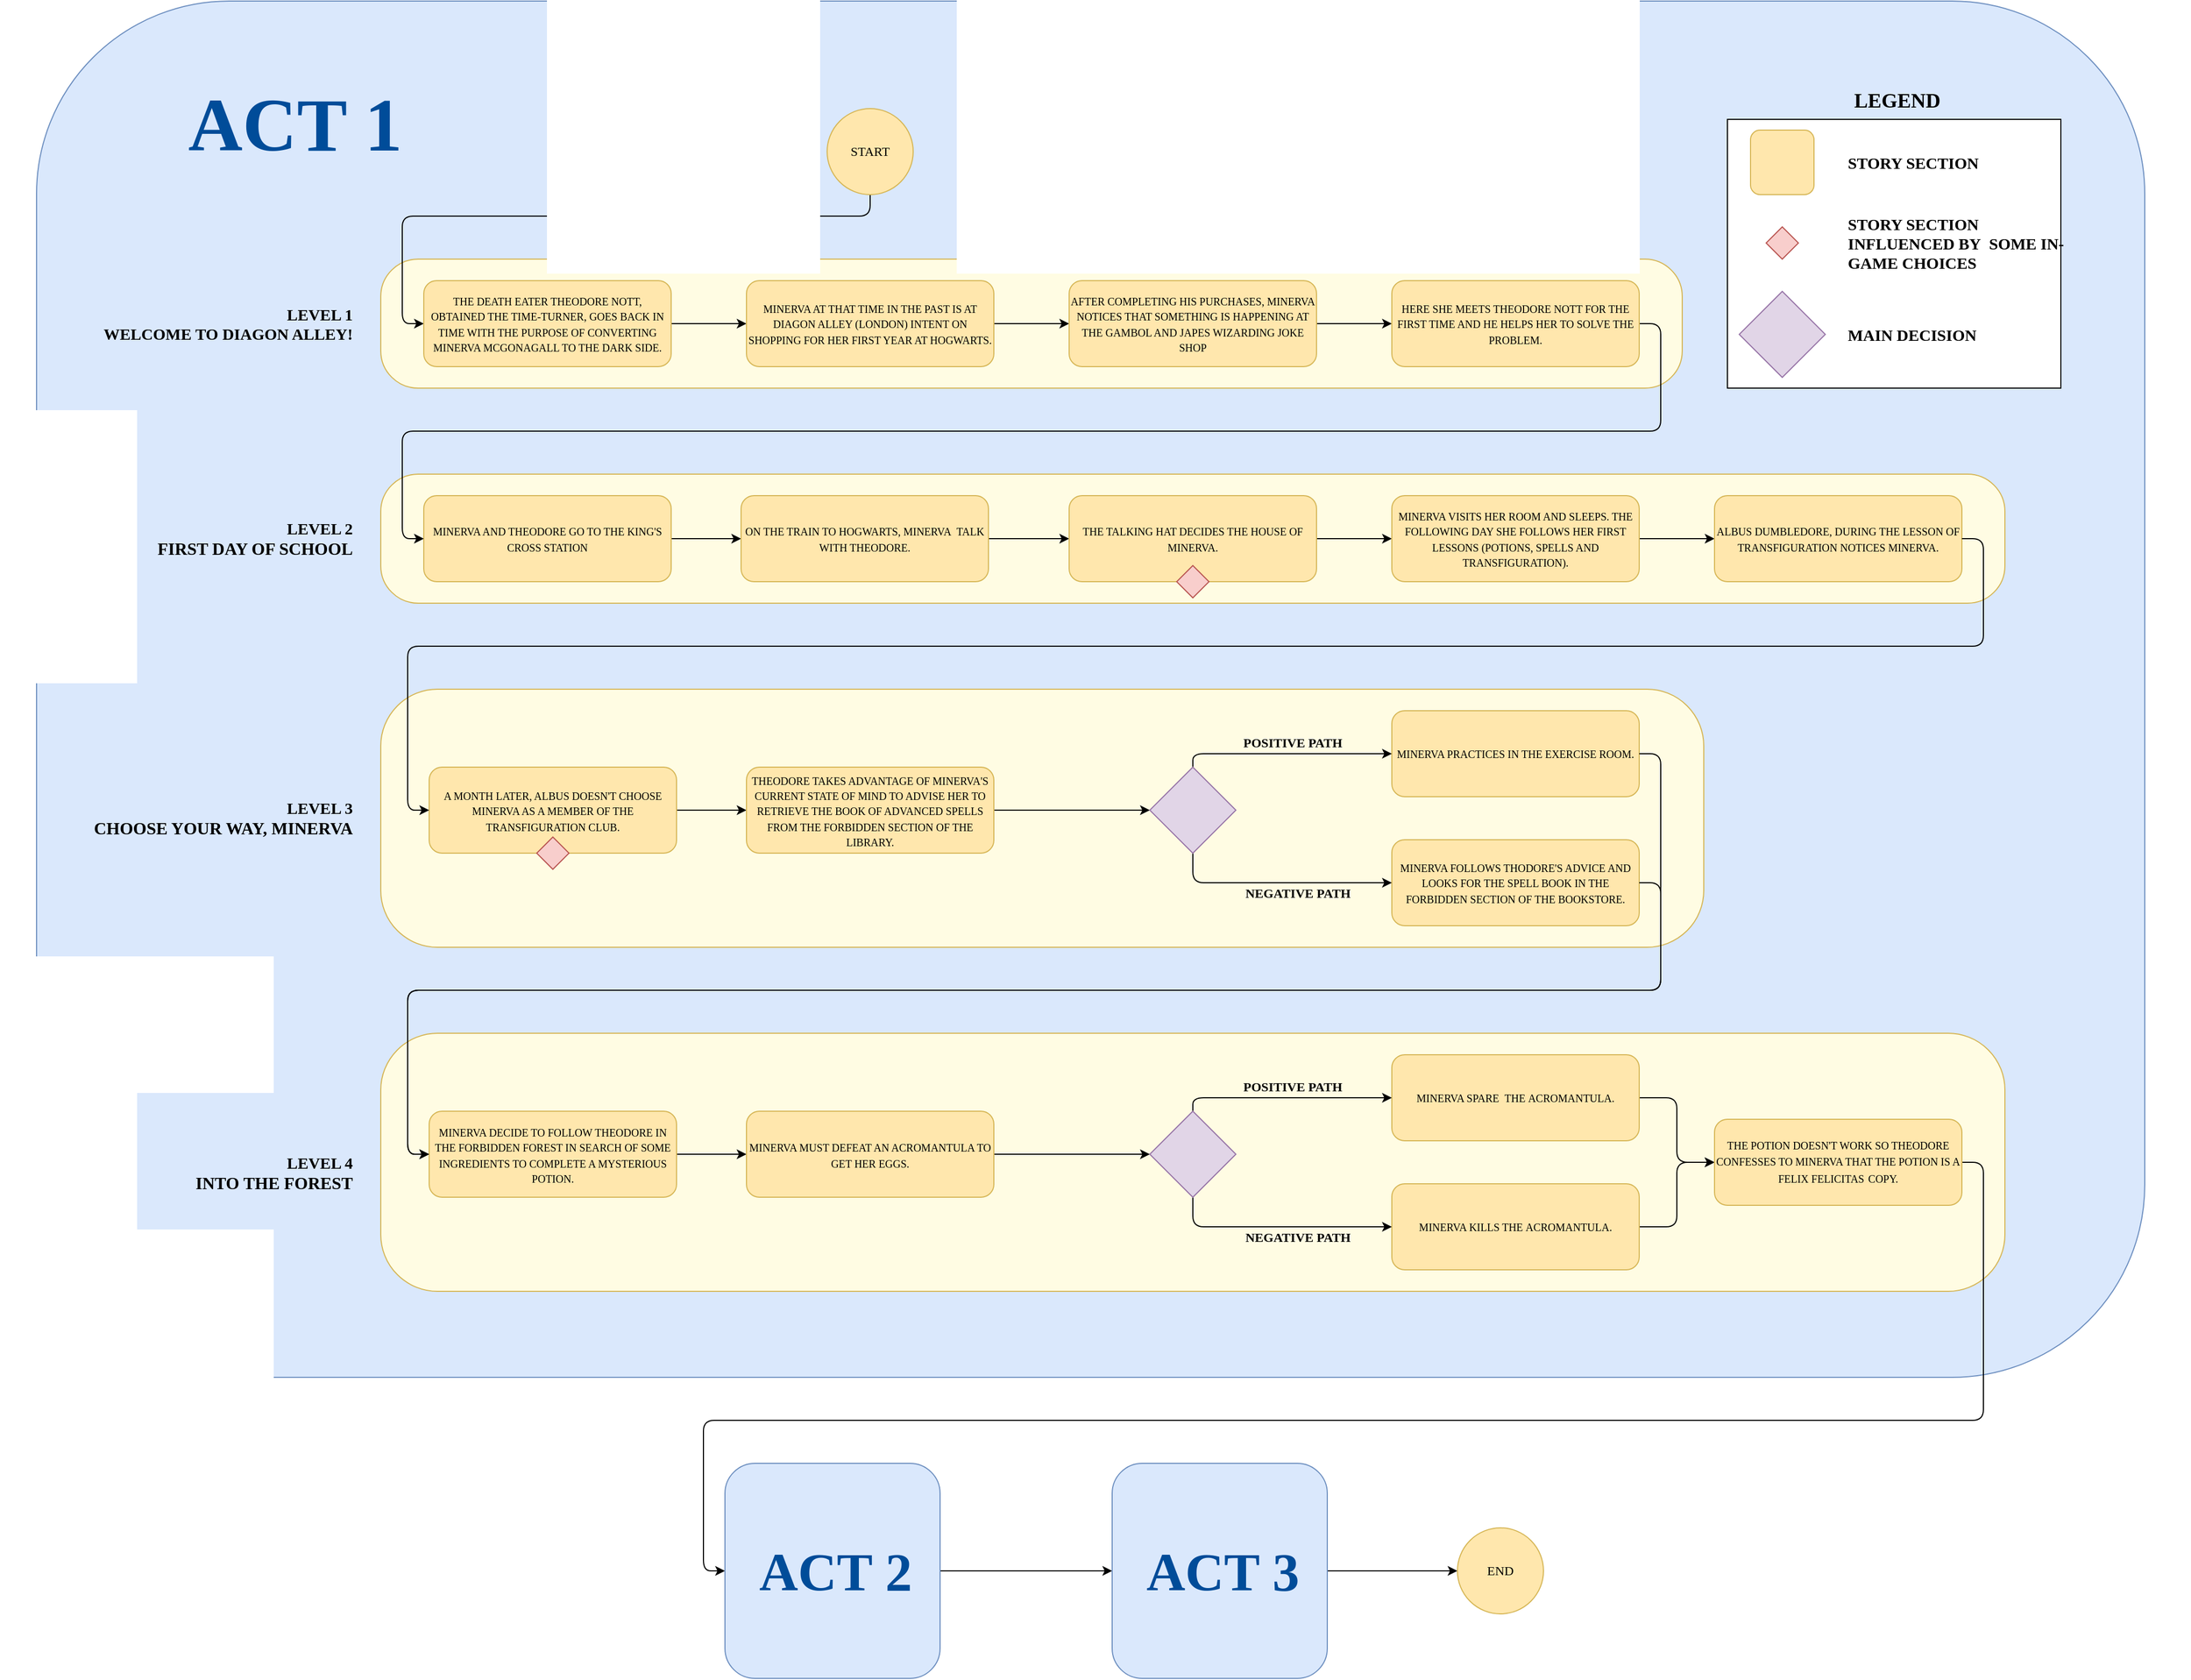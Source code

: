 <mxfile version="13.9.2" type="google"><diagram id="u3o0rZ4mQISxSeBaHD6O" name="Page-1"><mxGraphModel dx="4382" dy="736" grid="1" gridSize="10" guides="1" tooltips="1" connect="1" arrows="1" fold="1" page="1" pageScale="1" pageWidth="827" pageHeight="1169" math="0" shadow="0"><root><mxCell id="0"/><mxCell id="1" parent="0"/><mxCell id="2ZwijrIC14hH2TZOu9XN-82" value="" style="rounded=1;whiteSpace=wrap;html=1;glass=0;sketch=0;shadow=0;arcSize=14;fillColor=#dae8fc;strokeColor=#6c8ebf;" parent="1" vertex="1"><mxGeometry x="-80" y="1320" width="1960" height="1280" as="geometry"/></mxCell><mxCell id="2ZwijrIC14hH2TZOu9XN-8" value="" style="rounded=1;whiteSpace=wrap;html=1;glass=0;sketch=0;shadow=0;arcSize=29;strokeColor=#d6b656;fillColor=#FFFCE3;" parent="1" vertex="1"><mxGeometry x="240" y="1560" width="1210" height="120" as="geometry"/></mxCell><mxCell id="2ZwijrIC14hH2TZOu9XN-45" style="edgeStyle=orthogonalEdgeStyle;rounded=1;orthogonalLoop=1;jettySize=auto;html=1;exitX=0.5;exitY=1;exitDx=0;exitDy=0;entryX=0;entryY=0.5;entryDx=0;entryDy=0;fontFamily=Comfortaa;fontSource=https%3A%2F%2Ffonts.googleapis.com%2Fcss%3Ffamily%3DComfortaa;" parent="1" source="2ZwijrIC14hH2TZOu9XN-1" target="2ZwijrIC14hH2TZOu9XN-2" edge="1"><mxGeometry relative="1" as="geometry"><Array as="points"><mxPoint x="695" y="1520"/><mxPoint x="260" y="1520"/><mxPoint x="260" y="1620"/></Array></mxGeometry></mxCell><mxCell id="2ZwijrIC14hH2TZOu9XN-1" value="&lt;font face=&quot;Comfortaa&quot; data-font-src=&quot;https://fonts.googleapis.com/css?family=Comfortaa&quot;&gt;START&lt;/font&gt;" style="ellipse;whiteSpace=wrap;html=1;aspect=fixed;strokeColor=#d6b656;fillColor=#FFE7AD;" parent="1" vertex="1"><mxGeometry x="655" y="1420" width="80" height="80" as="geometry"/></mxCell><mxCell id="2ZwijrIC14hH2TZOu9XN-5" style="edgeStyle=orthogonalEdgeStyle;rounded=0;orthogonalLoop=1;jettySize=auto;html=1;exitX=1;exitY=0.5;exitDx=0;exitDy=0;entryX=0;entryY=0.5;entryDx=0;entryDy=0;" parent="1" source="2ZwijrIC14hH2TZOu9XN-2" target="2ZwijrIC14hH2TZOu9XN-4" edge="1"><mxGeometry relative="1" as="geometry"/></mxCell><mxCell id="2ZwijrIC14hH2TZOu9XN-2" value="&lt;font face=&quot;comfortaa&quot;&gt;&lt;span style=&quot;font-size: 10px&quot;&gt;THE DEATH EATER THEODORE NOTT, OBTAINED THE TIME-TURNER, GOES BACK IN TIME WITH THE PURPOSE OF CONVERTING MINERVA MCGONAGALL TO THE DARK SIDE.&lt;/span&gt;&lt;/font&gt;" style="rounded=1;whiteSpace=wrap;html=1;strokeColor=#d6b656;fillColor=#FFE7AD;align=center;perimeterSpacing=0;spacingTop=0;shadow=0;" parent="1" vertex="1"><mxGeometry x="280" y="1580" width="230" height="80" as="geometry"/></mxCell><mxCell id="2ZwijrIC14hH2TZOu9XN-7" style="edgeStyle=orthogonalEdgeStyle;rounded=0;orthogonalLoop=1;jettySize=auto;html=1;exitX=1;exitY=0.5;exitDx=0;exitDy=0;entryX=0;entryY=0.5;entryDx=0;entryDy=0;" parent="1" source="2ZwijrIC14hH2TZOu9XN-4" target="2ZwijrIC14hH2TZOu9XN-6" edge="1"><mxGeometry relative="1" as="geometry"/></mxCell><mxCell id="2ZwijrIC14hH2TZOu9XN-4" value="&lt;font face=&quot;comfortaa&quot;&gt;&lt;span style=&quot;font-size: 10px&quot;&gt;MINERVA AT THAT TIME IN THE PAST IS AT DIAGON ALLEY (LONDON) INTENT ON SHOPPING FOR HER FIRST YEAR AT HOGWARTS.&lt;/span&gt;&lt;/font&gt;" style="rounded=1;whiteSpace=wrap;html=1;strokeColor=#d6b656;fillColor=#FFE7AD;align=center;perimeterSpacing=0;spacingTop=0;shadow=0;" parent="1" vertex="1"><mxGeometry x="580" y="1580" width="230" height="80" as="geometry"/></mxCell><mxCell id="ZuLvhXK-8C0EFcFasHHd-3" style="edgeStyle=orthogonalEdgeStyle;rounded=0;orthogonalLoop=1;jettySize=auto;html=1;" edge="1" parent="1" source="2ZwijrIC14hH2TZOu9XN-6" target="c5Unbpj_Ru6QIho0QKJK-1"><mxGeometry relative="1" as="geometry"/></mxCell><mxCell id="2ZwijrIC14hH2TZOu9XN-6" value="&lt;font face=&quot;comfortaa&quot;&gt;&lt;span style=&quot;font-size: 10px&quot;&gt;AFTER COMPLETING HIS PURCHASES, MINERVA NOTICES THAT SOMETHING IS HAPPENING AT THE GAMBOL AND JAPES WIZARDING JOKE SHOP&lt;/span&gt;&lt;/font&gt;" style="rounded=1;whiteSpace=wrap;html=1;strokeColor=#d6b656;fillColor=#FFE7AD;align=center;perimeterSpacing=0;spacingTop=0;shadow=0;" parent="1" vertex="1"><mxGeometry x="880" y="1580" width="230" height="80" as="geometry"/></mxCell><mxCell id="2ZwijrIC14hH2TZOu9XN-9" value="&lt;font style=&quot;font-size: 15px&quot;&gt;&lt;b&gt;LEVEL 1&lt;br&gt;&lt;span id=&quot;docs-internal-guid-918c9e02-7fff-4eb6-113d-95aca2483c88&quot;&gt;&lt;span style=&quot;background-color: transparent ; vertical-align: baseline&quot;&gt;WELCOME TO DIAGON ALLEY!&lt;/span&gt;&lt;/span&gt;&lt;/b&gt;&lt;/font&gt;" style="text;html=1;strokeColor=none;fillColor=none;align=right;verticalAlign=middle;whiteSpace=wrap;rounded=0;shadow=0;fontFamily=Comfortaa;fontSource=https%3A%2F%2Ffonts.googleapis.com%2Fcss%3Ffamily%3DComfortaa;" parent="1" vertex="1"><mxGeometry x="-100" y="1610" width="316" height="20" as="geometry"/></mxCell><mxCell id="2ZwijrIC14hH2TZOu9XN-11" value="" style="rounded=1;whiteSpace=wrap;html=1;glass=0;sketch=0;shadow=0;arcSize=29;strokeColor=#d6b656;fillColor=#FFFCE3;" parent="1" vertex="1"><mxGeometry x="240" y="1760" width="1510" height="120" as="geometry"/></mxCell><mxCell id="2ZwijrIC14hH2TZOu9XN-12" value="&lt;font&gt;&lt;b&gt;&lt;span style=&quot;font-size: 15px&quot;&gt;LEVEL 2&lt;br&gt;&lt;div&gt;&lt;span style=&quot;background-color: transparent ; font-family: &amp;#34;comfortaa&amp;#34; , cursive ; font-size: 12pt&quot;&gt;FIRST DAY OF SCHOOL&lt;/span&gt;&lt;/div&gt;&lt;/span&gt;&lt;/b&gt;&lt;/font&gt;" style="text;html=1;strokeColor=none;fillColor=none;align=right;verticalAlign=middle;whiteSpace=wrap;rounded=0;shadow=0;fontFamily=Comfortaa;fontSource=https%3A%2F%2Ffonts.googleapis.com%2Fcss%3Ffamily%3DComfortaa;" parent="1" vertex="1"><mxGeometry x="-64" y="1810" width="280" height="20" as="geometry"/></mxCell><mxCell id="2ZwijrIC14hH2TZOu9XN-16" style="edgeStyle=orthogonalEdgeStyle;rounded=1;orthogonalLoop=1;jettySize=auto;html=1;exitX=1;exitY=0.5;exitDx=0;exitDy=0;entryX=0;entryY=0.5;entryDx=0;entryDy=0;fontFamily=Comfortaa;fontSource=https%3A%2F%2Ffonts.googleapis.com%2Fcss%3Ffamily%3DComfortaa;" parent="1" source="2ZwijrIC14hH2TZOu9XN-13" target="2ZwijrIC14hH2TZOu9XN-15" edge="1"><mxGeometry relative="1" as="geometry"/></mxCell><mxCell id="2ZwijrIC14hH2TZOu9XN-13" value="&lt;font face=&quot;comfortaa&quot;&gt;&lt;span style=&quot;font-size: 10px&quot;&gt;MINERVA AND THEODORE GO TO THE KING'S CROSS STATION&lt;/span&gt;&lt;/font&gt;" style="rounded=1;whiteSpace=wrap;html=1;strokeColor=#d6b656;fillColor=#FFE7AD;align=center;perimeterSpacing=0;spacingTop=0;shadow=0;" parent="1" vertex="1"><mxGeometry x="280" y="1780" width="230" height="80" as="geometry"/></mxCell><mxCell id="2ZwijrIC14hH2TZOu9XN-14" style="edgeStyle=orthogonalEdgeStyle;rounded=1;orthogonalLoop=1;jettySize=auto;html=1;exitX=1;exitY=0.5;exitDx=0;exitDy=0;entryX=0;entryY=0.5;entryDx=0;entryDy=0;fontFamily=Comfortaa;fontSource=https%3A%2F%2Ffonts.googleapis.com%2Fcss%3Ffamily%3DComfortaa;" parent="1" source="c5Unbpj_Ru6QIho0QKJK-1" target="2ZwijrIC14hH2TZOu9XN-13" edge="1"><mxGeometry relative="1" as="geometry"><Array as="points"><mxPoint x="1430" y="1620"/><mxPoint x="1430" y="1720"/><mxPoint x="260" y="1720"/><mxPoint x="260" y="1820"/></Array></mxGeometry></mxCell><mxCell id="2ZwijrIC14hH2TZOu9XN-18" style="edgeStyle=orthogonalEdgeStyle;rounded=1;orthogonalLoop=1;jettySize=auto;html=1;exitX=1;exitY=0.5;exitDx=0;exitDy=0;entryX=0;entryY=0.5;entryDx=0;entryDy=0;fontFamily=Comfortaa;fontSource=https%3A%2F%2Ffonts.googleapis.com%2Fcss%3Ffamily%3DComfortaa;" parent="1" source="2ZwijrIC14hH2TZOu9XN-15" target="2ZwijrIC14hH2TZOu9XN-17" edge="1"><mxGeometry relative="1" as="geometry"/></mxCell><mxCell id="2ZwijrIC14hH2TZOu9XN-15" value="&lt;font face=&quot;comfortaa&quot;&gt;&lt;span style=&quot;font-size: 10px&quot;&gt;ON THE TRAIN TO HOGWARTS, MINERVA&amp;nbsp; TALK WITH THEODORE.&lt;/span&gt;&lt;/font&gt;" style="rounded=1;whiteSpace=wrap;html=1;strokeColor=#d6b656;align=center;perimeterSpacing=0;spacingTop=0;shadow=0;fillColor=#FFE7AD;" parent="1" vertex="1"><mxGeometry x="575" y="1780" width="230" height="80" as="geometry"/></mxCell><mxCell id="2ZwijrIC14hH2TZOu9XN-23" style="edgeStyle=orthogonalEdgeStyle;rounded=1;orthogonalLoop=1;jettySize=auto;html=1;exitX=1;exitY=0.5;exitDx=0;exitDy=0;entryX=0;entryY=0.5;entryDx=0;entryDy=0;fontFamily=Comfortaa;fontSource=https%3A%2F%2Ffonts.googleapis.com%2Fcss%3Ffamily%3DComfortaa;" parent="1" source="2ZwijrIC14hH2TZOu9XN-17" target="2ZwijrIC14hH2TZOu9XN-22" edge="1"><mxGeometry relative="1" as="geometry"/></mxCell><mxCell id="2ZwijrIC14hH2TZOu9XN-17" value="&lt;font face=&quot;comfortaa&quot;&gt;&lt;span style=&quot;font-size: 10px&quot;&gt;THE TALKING HAT DECIDES THE HOUSE OF MINERVA.&lt;/span&gt;&lt;/font&gt;" style="rounded=1;whiteSpace=wrap;html=1;strokeColor=#d6b656;fillColor=#FFE7AD;align=center;perimeterSpacing=0;spacingTop=0;shadow=0;" parent="1" vertex="1"><mxGeometry x="880" y="1780" width="230" height="80" as="geometry"/></mxCell><mxCell id="2ZwijrIC14hH2TZOu9XN-19" value="" style="rhombus;whiteSpace=wrap;html=1;shadow=0;fontFamily=Comfortaa;fontSource=https%3A%2F%2Ffonts.googleapis.com%2Fcss%3Ffamily%3DComfortaa;fillColor=#f8cecc;strokeColor=#b85450;" parent="1" vertex="1"><mxGeometry x="980" y="1845" width="30" height="30" as="geometry"/></mxCell><mxCell id="2ZwijrIC14hH2TZOu9XN-27" style="edgeStyle=orthogonalEdgeStyle;rounded=1;orthogonalLoop=1;jettySize=auto;html=1;exitX=1;exitY=0.5;exitDx=0;exitDy=0;entryX=0;entryY=0.5;entryDx=0;entryDy=0;fontFamily=Comfortaa;fontSource=https%3A%2F%2Ffonts.googleapis.com%2Fcss%3Ffamily%3DComfortaa;" parent="1" source="2ZwijrIC14hH2TZOu9XN-22" target="2ZwijrIC14hH2TZOu9XN-25" edge="1"><mxGeometry relative="1" as="geometry"/></mxCell><mxCell id="2ZwijrIC14hH2TZOu9XN-22" value="&lt;font face=&quot;comfortaa&quot;&gt;&lt;span style=&quot;font-size: 10px&quot;&gt;MINERVA VISITS HER ROOM AND SLEEPS. THE FOLLOWING DAY SHE FOLLOWS HER FIRST LESSONS (POTIONS, SPELLS AND TRANSFIGURATION).&lt;/span&gt;&lt;/font&gt;" style="rounded=1;whiteSpace=wrap;html=1;strokeColor=#d6b656;fillColor=#FFE7AD;align=center;perimeterSpacing=0;spacingTop=0;shadow=0;" parent="1" vertex="1"><mxGeometry x="1180" y="1780" width="230" height="80" as="geometry"/></mxCell><mxCell id="2ZwijrIC14hH2TZOu9XN-25" value="&lt;font face=&quot;comfortaa&quot;&gt;&lt;span style=&quot;font-size: 10px&quot;&gt;ALBUS DUMBLEDORE, DURING THE LESSON OF TRANSFIGURATION NOTICES MINERVA.&lt;/span&gt;&lt;/font&gt;" style="rounded=1;whiteSpace=wrap;html=1;strokeColor=#d6b656;fillColor=#FFE7AD;align=center;perimeterSpacing=0;spacingTop=0;shadow=0;" parent="1" vertex="1"><mxGeometry x="1480" y="1780" width="230" height="80" as="geometry"/></mxCell><mxCell id="2ZwijrIC14hH2TZOu9XN-31" value="" style="rounded=1;whiteSpace=wrap;html=1;glass=0;sketch=0;shadow=0;arcSize=22;strokeColor=#d6b656;fillColor=#FFFCE3;" parent="1" vertex="1"><mxGeometry x="240" y="1960" width="1230" height="240" as="geometry"/></mxCell><mxCell id="2ZwijrIC14hH2TZOu9XN-32" value="&lt;font&gt;&lt;b&gt;&lt;span style=&quot;font-size: 15px&quot;&gt;LEVEL 3&lt;br&gt;&lt;/span&gt;&lt;/b&gt;&lt;/font&gt;&lt;span id=&quot;docs-internal-guid-30da0924-7fff-7600-8625-f2de93955498&quot;&gt;&lt;span style=&quot;font-size: 12pt ; font-family: &amp;#34;comfortaa&amp;#34; , cursive ; background-color: transparent ; font-weight: 700 ; vertical-align: baseline&quot;&gt;CHOOSE YOUR WAY, MINERVA&lt;/span&gt;&lt;/span&gt;" style="text;html=1;strokeColor=none;fillColor=none;align=right;verticalAlign=middle;whiteSpace=wrap;rounded=0;shadow=0;fontFamily=Comfortaa;fontSource=https%3A%2F%2Ffonts.googleapis.com%2Fcss%3Ffamily%3DComfortaa;" parent="1" vertex="1"><mxGeometry x="-114" y="2070" width="330" height="20" as="geometry"/></mxCell><mxCell id="2ZwijrIC14hH2TZOu9XN-33" style="edgeStyle=orthogonalEdgeStyle;rounded=1;orthogonalLoop=1;jettySize=auto;html=1;exitX=1;exitY=0.5;exitDx=0;exitDy=0;entryX=0;entryY=0.5;entryDx=0;entryDy=0;fontFamily=Comfortaa;fontSource=https%3A%2F%2Ffonts.googleapis.com%2Fcss%3Ffamily%3DComfortaa;" parent="1" source="2ZwijrIC14hH2TZOu9XN-34" target="2ZwijrIC14hH2TZOu9XN-36" edge="1"><mxGeometry relative="1" as="geometry"/></mxCell><mxCell id="2ZwijrIC14hH2TZOu9XN-34" value="&lt;font face=&quot;comfortaa&quot;&gt;&lt;span style=&quot;font-size: 10px&quot;&gt;A MONTH LATER, ALBUS DOESN'T CHOOSE MINERVA AS A MEMBER OF THE TRANSFIGURATION CLUB.&lt;/span&gt;&lt;/font&gt;" style="rounded=1;whiteSpace=wrap;html=1;strokeColor=#d6b656;fillColor=#FFE7AD;align=center;perimeterSpacing=0;spacingTop=0;shadow=0;" parent="1" vertex="1"><mxGeometry x="285" y="2032.5" width="230" height="80" as="geometry"/></mxCell><mxCell id="2ZwijrIC14hH2TZOu9XN-51" style="edgeStyle=orthogonalEdgeStyle;rounded=1;orthogonalLoop=1;jettySize=auto;html=1;exitX=1;exitY=0.5;exitDx=0;exitDy=0;entryX=0;entryY=0.5;entryDx=0;entryDy=0;fontFamily=Comfortaa;fontSource=https%3A%2F%2Ffonts.googleapis.com%2Fcss%3Ffamily%3DComfortaa;" parent="1" source="2ZwijrIC14hH2TZOu9XN-36" target="2ZwijrIC14hH2TZOu9XN-50" edge="1"><mxGeometry relative="1" as="geometry"/></mxCell><mxCell id="2ZwijrIC14hH2TZOu9XN-36" value="&lt;font face=&quot;comfortaa&quot;&gt;&lt;span style=&quot;font-size: 10px&quot;&gt;THEODORE TAKES ADVANTAGE OF MINERVA'S CURRENT STATE OF MIND TO ADVISE HER TO RETRIEVE THE BOOK OF ADVANCED SPELLS FROM THE FORBIDDEN SECTION OF THE LIBRARY.&lt;/span&gt;&lt;/font&gt;" style="rounded=1;whiteSpace=wrap;html=1;strokeColor=#d6b656;fillColor=#FFE7AD;align=center;perimeterSpacing=0;spacingTop=0;shadow=0;" parent="1" vertex="1"><mxGeometry x="580" y="2032.5" width="230" height="80" as="geometry"/></mxCell><mxCell id="2ZwijrIC14hH2TZOu9XN-38" value="&lt;font face=&quot;comfortaa&quot;&gt;&lt;span style=&quot;font-size: 10px&quot;&gt;MINERVA PRACTICES IN THE EXERCISE ROOM.&lt;/span&gt;&lt;/font&gt;" style="rounded=1;whiteSpace=wrap;html=1;strokeColor=#d6b656;fillColor=#FFE7AD;align=center;perimeterSpacing=0;spacingTop=0;shadow=0;" parent="1" vertex="1"><mxGeometry x="1180" y="1980" width="230" height="80" as="geometry"/></mxCell><mxCell id="2ZwijrIC14hH2TZOu9XN-39" value="" style="rhombus;whiteSpace=wrap;html=1;shadow=0;fontFamily=Comfortaa;fontSource=https%3A%2F%2Ffonts.googleapis.com%2Fcss%3Ffamily%3DComfortaa;fillColor=#f8cecc;strokeColor=#b85450;" parent="1" vertex="1"><mxGeometry x="385" y="2097.5" width="30" height="30" as="geometry"/></mxCell><mxCell id="2ZwijrIC14hH2TZOu9XN-43" style="edgeStyle=orthogonalEdgeStyle;rounded=1;orthogonalLoop=1;jettySize=auto;html=1;exitX=1;exitY=0.5;exitDx=0;exitDy=0;entryX=0;entryY=0.5;entryDx=0;entryDy=0;fontFamily=Comfortaa;fontSource=https%3A%2F%2Ffonts.googleapis.com%2Fcss%3Ffamily%3DComfortaa;" parent="1" source="2ZwijrIC14hH2TZOu9XN-25" target="2ZwijrIC14hH2TZOu9XN-34" edge="1"><mxGeometry relative="1" as="geometry"><Array as="points"><mxPoint x="1730" y="1820"/><mxPoint x="1730" y="1920"/><mxPoint x="265" y="1920"/><mxPoint x="265" y="2073"/></Array></mxGeometry></mxCell><mxCell id="2ZwijrIC14hH2TZOu9XN-46" value="&lt;font face=&quot;comfortaa&quot;&gt;&lt;span style=&quot;font-size: 10px&quot;&gt;MINERVA FOLLOWS THODORE'S ADVICE AND LOOKS FOR THE SPELL BOOK IN THE FORBIDDEN SECTION OF THE BOOKSTORE.&lt;/span&gt;&lt;/font&gt;" style="rounded=1;whiteSpace=wrap;html=1;strokeColor=#d6b656;fillColor=#FFE7AD;align=center;perimeterSpacing=0;spacingTop=0;shadow=0;" parent="1" vertex="1"><mxGeometry x="1180" y="2100" width="230" height="80" as="geometry"/></mxCell><mxCell id="2ZwijrIC14hH2TZOu9XN-53" style="edgeStyle=orthogonalEdgeStyle;rounded=1;orthogonalLoop=1;jettySize=auto;html=1;exitX=0.5;exitY=0;exitDx=0;exitDy=0;entryX=0;entryY=0.5;entryDx=0;entryDy=0;fontFamily=Comfortaa;fontSource=https%3A%2F%2Ffonts.googleapis.com%2Fcss%3Ffamily%3DComfortaa;" parent="1" source="2ZwijrIC14hH2TZOu9XN-50" target="2ZwijrIC14hH2TZOu9XN-38" edge="1"><mxGeometry relative="1" as="geometry"><Array as="points"><mxPoint x="995" y="2020"/></Array></mxGeometry></mxCell><mxCell id="2ZwijrIC14hH2TZOu9XN-54" style="edgeStyle=orthogonalEdgeStyle;rounded=1;orthogonalLoop=1;jettySize=auto;html=1;exitX=0.5;exitY=1;exitDx=0;exitDy=0;entryX=0;entryY=0.5;entryDx=0;entryDy=0;fontFamily=Comfortaa;fontSource=https%3A%2F%2Ffonts.googleapis.com%2Fcss%3Ffamily%3DComfortaa;" parent="1" source="2ZwijrIC14hH2TZOu9XN-50" target="2ZwijrIC14hH2TZOu9XN-46" edge="1"><mxGeometry relative="1" as="geometry"/></mxCell><mxCell id="2ZwijrIC14hH2TZOu9XN-50" value="" style="rhombus;whiteSpace=wrap;html=1;shadow=0;fontFamily=Comfortaa;fontSource=https%3A%2F%2Ffonts.googleapis.com%2Fcss%3Ffamily%3DComfortaa;align=right;fillColor=#e1d5e7;strokeColor=#9673a6;" parent="1" vertex="1"><mxGeometry x="955" y="2032.5" width="80" height="80" as="geometry"/></mxCell><mxCell id="2ZwijrIC14hH2TZOu9XN-55" value="&lt;b&gt;&lt;font style=&quot;font-size: 12px&quot;&gt;POSITIVE PATH&lt;/font&gt;&lt;/b&gt;" style="text;html=1;strokeColor=none;fillColor=none;align=left;verticalAlign=middle;whiteSpace=wrap;rounded=0;shadow=0;fontFamily=Comfortaa;fontSource=https%3A%2F%2Ffonts.googleapis.com%2Fcss%3Ffamily%3DComfortaa;" parent="1" vertex="1"><mxGeometry x="1040" y="2000" width="100" height="20" as="geometry"/></mxCell><mxCell id="2ZwijrIC14hH2TZOu9XN-56" value="&lt;b&gt;&lt;font style=&quot;font-size: 12px&quot;&gt;NEGATIVE PATH&lt;/font&gt;&lt;/b&gt;" style="text;html=1;strokeColor=none;fillColor=none;align=left;verticalAlign=middle;whiteSpace=wrap;rounded=0;shadow=0;fontFamily=Comfortaa;fontSource=https%3A%2F%2Ffonts.googleapis.com%2Fcss%3Ffamily%3DComfortaa;" parent="1" vertex="1"><mxGeometry x="1042" y="2140" width="110" height="20" as="geometry"/></mxCell><mxCell id="2ZwijrIC14hH2TZOu9XN-63" value="&lt;font style=&quot;font-size: 15px&quot;&gt;&lt;b&gt;LEVEL 4&lt;br&gt;&lt;/b&gt;&lt;span id=&quot;docs-internal-guid-a6348ef1-7fff-ad67-5d40-656a9516f594&quot;&gt;&lt;span style=&quot;font-size: 12pt ; font-family: &amp;#34;comfortaa&amp;#34; , cursive ; background-color: transparent ; font-weight: 700 ; vertical-align: baseline&quot;&gt;INTO THE FOREST&lt;/span&gt;&lt;/span&gt;&lt;b&gt;&lt;br&gt;&lt;/b&gt;&lt;/font&gt;" style="text;html=1;strokeColor=none;fillColor=none;align=right;verticalAlign=middle;whiteSpace=wrap;rounded=0;shadow=0;fontFamily=Comfortaa;fontSource=https%3A%2F%2Ffonts.googleapis.com%2Fcss%3Ffamily%3DComfortaa;" parent="1" vertex="1"><mxGeometry x="-100" y="2400" width="316" height="20" as="geometry"/></mxCell><mxCell id="2ZwijrIC14hH2TZOu9XN-67" value="" style="rounded=1;whiteSpace=wrap;html=1;glass=0;sketch=0;shadow=0;arcSize=22;strokeColor=#d6b656;fillColor=#FFFCE3;" parent="1" vertex="1"><mxGeometry x="240" y="2280" width="1510" height="240" as="geometry"/></mxCell><mxCell id="2ZwijrIC14hH2TZOu9XN-68" style="edgeStyle=orthogonalEdgeStyle;rounded=1;orthogonalLoop=1;jettySize=auto;html=1;exitX=1;exitY=0.5;exitDx=0;exitDy=0;entryX=0;entryY=0.5;entryDx=0;entryDy=0;fontFamily=Comfortaa;fontSource=https%3A%2F%2Ffonts.googleapis.com%2Fcss%3Ffamily%3DComfortaa;" parent="1" source="2ZwijrIC14hH2TZOu9XN-69" target="2ZwijrIC14hH2TZOu9XN-71" edge="1"><mxGeometry relative="1" as="geometry"/></mxCell><mxCell id="2ZwijrIC14hH2TZOu9XN-69" value="&lt;span style=&quot;font-family: &amp;#34;comfortaa&amp;#34; ; font-size: 10px&quot;&gt;MINERVA DECIDE TO FOLLOW THEODORE IN THE FORBIDDEN FOREST IN SEARCH OF SOME INGREDIENTS TO COMPLETE A MYSTERIOUS POTION.&lt;/span&gt;" style="rounded=1;whiteSpace=wrap;html=1;strokeColor=#d6b656;fillColor=#FFE7AD;align=center;perimeterSpacing=0;spacingTop=0;shadow=0;" parent="1" vertex="1"><mxGeometry x="285" y="2352.5" width="230" height="80" as="geometry"/></mxCell><mxCell id="2ZwijrIC14hH2TZOu9XN-70" style="edgeStyle=orthogonalEdgeStyle;rounded=1;orthogonalLoop=1;jettySize=auto;html=1;exitX=1;exitY=0.5;exitDx=0;exitDy=0;entryX=0;entryY=0.5;entryDx=0;entryDy=0;fontFamily=Comfortaa;fontSource=https%3A%2F%2Ffonts.googleapis.com%2Fcss%3Ffamily%3DComfortaa;" parent="1" source="2ZwijrIC14hH2TZOu9XN-71" target="2ZwijrIC14hH2TZOu9XN-77" edge="1"><mxGeometry relative="1" as="geometry"/></mxCell><mxCell id="2ZwijrIC14hH2TZOu9XN-71" value="&lt;font face=&quot;comfortaa&quot;&gt;&lt;span style=&quot;font-size: 10px&quot;&gt;MINERVA MUST DEFEAT AN ACROMANTULA TO GET HER EGGS.&lt;/span&gt;&lt;/font&gt;" style="rounded=1;whiteSpace=wrap;html=1;strokeColor=#d6b656;fillColor=#FFE7AD;align=center;perimeterSpacing=0;spacingTop=0;shadow=0;" parent="1" vertex="1"><mxGeometry x="580" y="2352.5" width="230" height="80" as="geometry"/></mxCell><mxCell id="2ZwijrIC14hH2TZOu9XN-84" style="edgeStyle=orthogonalEdgeStyle;rounded=1;orthogonalLoop=1;jettySize=auto;html=1;exitX=1;exitY=0.5;exitDx=0;exitDy=0;entryX=0;entryY=0.5;entryDx=0;entryDy=0;fontFamily=Comfortaa;fontSource=https%3A%2F%2Ffonts.googleapis.com%2Fcss%3Ffamily%3DComfortaa;" parent="1" source="2ZwijrIC14hH2TZOu9XN-72" target="2ZwijrIC14hH2TZOu9XN-83" edge="1"><mxGeometry relative="1" as="geometry"/></mxCell><mxCell id="2ZwijrIC14hH2TZOu9XN-72" value="&lt;font face=&quot;comfortaa&quot;&gt;&lt;span style=&quot;font-size: 10px&quot;&gt;MINERVA SPARE&amp;nbsp;&amp;nbsp;&lt;/span&gt;&lt;/font&gt;&lt;font face=&quot;comfortaa&quot;&gt;&lt;span style=&quot;font-size: 10px&quot;&gt;THE&amp;nbsp;&lt;/span&gt;&lt;/font&gt;&lt;span style=&quot;font-family: &amp;#34;comfortaa&amp;#34; ; font-size: 10px&quot;&gt;ACROMANTULA&lt;/span&gt;&lt;span style=&quot;font-family: &amp;#34;comfortaa&amp;#34; ; font-size: 10px&quot;&gt;.&lt;/span&gt;" style="rounded=1;whiteSpace=wrap;html=1;strokeColor=#d6b656;fillColor=#FFE7AD;align=center;perimeterSpacing=0;spacingTop=0;shadow=0;" parent="1" vertex="1"><mxGeometry x="1180" y="2300" width="230" height="80" as="geometry"/></mxCell><mxCell id="2ZwijrIC14hH2TZOu9XN-86" style="edgeStyle=orthogonalEdgeStyle;rounded=1;orthogonalLoop=1;jettySize=auto;html=1;exitX=1;exitY=0.5;exitDx=0;exitDy=0;entryX=0;entryY=0.5;entryDx=0;entryDy=0;fontFamily=Comfortaa;fontSource=https%3A%2F%2Ffonts.googleapis.com%2Fcss%3Ffamily%3DComfortaa;" parent="1" source="2ZwijrIC14hH2TZOu9XN-74" target="2ZwijrIC14hH2TZOu9XN-83" edge="1"><mxGeometry relative="1" as="geometry"/></mxCell><mxCell id="2ZwijrIC14hH2TZOu9XN-74" value="&lt;font face=&quot;comfortaa&quot;&gt;&lt;span style=&quot;font-size: 10px&quot;&gt;MINERVA KILLS THE&amp;nbsp;&lt;/span&gt;&lt;/font&gt;&lt;span style=&quot;font-family: &amp;#34;comfortaa&amp;#34; ; font-size: 10px&quot;&gt;ACROMANTULA&lt;/span&gt;&lt;span style=&quot;font-family: &amp;#34;comfortaa&amp;#34; ; font-size: 10px&quot;&gt;.&lt;/span&gt;" style="rounded=1;whiteSpace=wrap;html=1;strokeColor=#d6b656;fillColor=#FFE7AD;align=center;perimeterSpacing=0;spacingTop=0;shadow=0;" parent="1" vertex="1"><mxGeometry x="1180" y="2420" width="230" height="80" as="geometry"/></mxCell><mxCell id="2ZwijrIC14hH2TZOu9XN-75" style="edgeStyle=orthogonalEdgeStyle;rounded=1;orthogonalLoop=1;jettySize=auto;html=1;exitX=0.5;exitY=0;exitDx=0;exitDy=0;entryX=0;entryY=0.5;entryDx=0;entryDy=0;fontFamily=Comfortaa;fontSource=https%3A%2F%2Ffonts.googleapis.com%2Fcss%3Ffamily%3DComfortaa;" parent="1" source="2ZwijrIC14hH2TZOu9XN-77" target="2ZwijrIC14hH2TZOu9XN-72" edge="1"><mxGeometry relative="1" as="geometry"><Array as="points"><mxPoint x="995" y="2340"/></Array></mxGeometry></mxCell><mxCell id="2ZwijrIC14hH2TZOu9XN-76" style="edgeStyle=orthogonalEdgeStyle;rounded=1;orthogonalLoop=1;jettySize=auto;html=1;exitX=0.5;exitY=1;exitDx=0;exitDy=0;entryX=0;entryY=0.5;entryDx=0;entryDy=0;fontFamily=Comfortaa;fontSource=https%3A%2F%2Ffonts.googleapis.com%2Fcss%3Ffamily%3DComfortaa;" parent="1" source="2ZwijrIC14hH2TZOu9XN-77" target="2ZwijrIC14hH2TZOu9XN-74" edge="1"><mxGeometry relative="1" as="geometry"/></mxCell><mxCell id="2ZwijrIC14hH2TZOu9XN-77" value="" style="rhombus;whiteSpace=wrap;html=1;shadow=0;fontFamily=Comfortaa;fontSource=https%3A%2F%2Ffonts.googleapis.com%2Fcss%3Ffamily%3DComfortaa;align=right;fillColor=#e1d5e7;strokeColor=#9673a6;" parent="1" vertex="1"><mxGeometry x="955" y="2352.5" width="80" height="80" as="geometry"/></mxCell><mxCell id="2ZwijrIC14hH2TZOu9XN-78" value="&lt;b&gt;&lt;font style=&quot;font-size: 12px&quot;&gt;POSITIVE PATH&lt;/font&gt;&lt;/b&gt;" style="text;html=1;strokeColor=none;fillColor=none;align=left;verticalAlign=middle;whiteSpace=wrap;rounded=0;shadow=0;fontFamily=Comfortaa;fontSource=https%3A%2F%2Ffonts.googleapis.com%2Fcss%3Ffamily%3DComfortaa;" parent="1" vertex="1"><mxGeometry x="1040" y="2320" width="100" height="20" as="geometry"/></mxCell><mxCell id="2ZwijrIC14hH2TZOu9XN-79" value="&lt;b&gt;&lt;font style=&quot;font-size: 12px&quot;&gt;NEGATIVE PATH&lt;/font&gt;&lt;/b&gt;" style="text;html=1;strokeColor=none;fillColor=none;align=left;verticalAlign=middle;whiteSpace=wrap;rounded=0;shadow=0;fontFamily=Comfortaa;fontSource=https%3A%2F%2Ffonts.googleapis.com%2Fcss%3Ffamily%3DComfortaa;" parent="1" vertex="1"><mxGeometry x="1042" y="2460" width="110" height="20" as="geometry"/></mxCell><mxCell id="2ZwijrIC14hH2TZOu9XN-81" style="edgeStyle=orthogonalEdgeStyle;rounded=1;orthogonalLoop=1;jettySize=auto;html=1;exitX=1;exitY=0.5;exitDx=0;exitDy=0;entryX=0;entryY=0.5;entryDx=0;entryDy=0;fontFamily=Comfortaa;fontSource=https%3A%2F%2Ffonts.googleapis.com%2Fcss%3Ffamily%3DComfortaa;" parent="1" source="2ZwijrIC14hH2TZOu9XN-38" target="2ZwijrIC14hH2TZOu9XN-69" edge="1"><mxGeometry relative="1" as="geometry"><Array as="points"><mxPoint x="1430" y="2020"/><mxPoint x="1430" y="2240"/><mxPoint x="265" y="2240"/><mxPoint x="265" y="2393"/></Array></mxGeometry></mxCell><mxCell id="2ZwijrIC14hH2TZOu9XN-80" style="edgeStyle=orthogonalEdgeStyle;rounded=1;orthogonalLoop=1;jettySize=auto;html=1;exitX=1;exitY=0.5;exitDx=0;exitDy=0;entryX=0;entryY=0.5;entryDx=0;entryDy=0;fontFamily=Comfortaa;fontSource=https%3A%2F%2Ffonts.googleapis.com%2Fcss%3Ffamily%3DComfortaa;" parent="1" source="2ZwijrIC14hH2TZOu9XN-46" target="2ZwijrIC14hH2TZOu9XN-69" edge="1"><mxGeometry relative="1" as="geometry"><Array as="points"><mxPoint x="1430" y="2140"/><mxPoint x="1430" y="2240"/><mxPoint x="265" y="2240"/><mxPoint x="265" y="2393"/></Array></mxGeometry></mxCell><mxCell id="2ZwijrIC14hH2TZOu9XN-93" style="edgeStyle=orthogonalEdgeStyle;rounded=1;orthogonalLoop=1;jettySize=auto;html=1;exitX=1;exitY=0.5;exitDx=0;exitDy=0;entryX=0;entryY=0.5;entryDx=0;entryDy=0;fontFamily=Comfortaa;fontSource=https%3A%2F%2Ffonts.googleapis.com%2Fcss%3Ffamily%3DComfortaa;" parent="1" source="2ZwijrIC14hH2TZOu9XN-83" target="2ZwijrIC14hH2TZOu9XN-87" edge="1"><mxGeometry relative="1" as="geometry"><Array as="points"><mxPoint x="1730" y="2400"/><mxPoint x="1730" y="2640"/><mxPoint x="540" y="2640"/><mxPoint x="540" y="2780"/></Array></mxGeometry></mxCell><mxCell id="2ZwijrIC14hH2TZOu9XN-83" value="&lt;font face=&quot;comfortaa&quot;&gt;&lt;span style=&quot;font-size: 10px&quot;&gt;THE POTION DOESN'T WORK SO THEODORE CONFESSES TO MINERVA THAT THE POTION IS A FELIX FELICITAS&lt;/span&gt;&lt;/font&gt;&lt;span id=&quot;docs-internal-guid-51c93a0a-7fff-10d9-ab72-e8c15861f4d2&quot;&gt;&lt;span style=&quot;font-size: 11pt ; font-family: &amp;#34;comfortaa&amp;#34; , cursive ; background-color: transparent ; vertical-align: baseline&quot;&gt;&amp;nbsp;&lt;/span&gt;&lt;/span&gt;&lt;font face=&quot;comfortaa&quot;&gt;&lt;span style=&quot;font-size: 10px&quot;&gt;COPY.&lt;/span&gt;&lt;/font&gt;" style="rounded=1;whiteSpace=wrap;html=1;strokeColor=#d6b656;fillColor=#FFE7AD;align=center;perimeterSpacing=0;spacingTop=0;shadow=0;" parent="1" vertex="1"><mxGeometry x="1480" y="2360" width="230" height="80" as="geometry"/></mxCell><mxCell id="2ZwijrIC14hH2TZOu9XN-94" style="edgeStyle=orthogonalEdgeStyle;rounded=1;orthogonalLoop=1;jettySize=auto;html=1;exitX=1;exitY=0.5;exitDx=0;exitDy=0;entryX=0;entryY=0.5;entryDx=0;entryDy=0;fontFamily=Comfortaa;fontSource=https%3A%2F%2Ffonts.googleapis.com%2Fcss%3Ffamily%3DComfortaa;" parent="1" source="2ZwijrIC14hH2TZOu9XN-87" target="2ZwijrIC14hH2TZOu9XN-91" edge="1"><mxGeometry relative="1" as="geometry"/></mxCell><mxCell id="2ZwijrIC14hH2TZOu9XN-87" value="" style="rounded=1;whiteSpace=wrap;html=1;glass=0;sketch=0;shadow=0;arcSize=14;fillColor=#dae8fc;strokeColor=#6c8ebf;" parent="1" vertex="1"><mxGeometry x="560" y="2680" width="200" height="200" as="geometry"/></mxCell><mxCell id="2ZwijrIC14hH2TZOu9XN-89" value="&lt;b style=&quot;font-size: 70px&quot;&gt;&lt;font color=&quot;#004c99&quot;&gt;&lt;font style=&quot;font-size: 70px&quot;&gt;ACT &lt;/font&gt;1&lt;/font&gt;&lt;/b&gt;" style="text;html=1;strokeColor=none;fillColor=none;align=right;verticalAlign=middle;whiteSpace=wrap;rounded=0;shadow=0;fontFamily=Comfortaa;fontSource=https%3A%2F%2Ffonts.googleapis.com%2Fcss%3Ffamily%3DComfortaa;" parent="1" vertex="1"><mxGeometry x="40" y="1390" width="222" height="90" as="geometry"/></mxCell><mxCell id="2ZwijrIC14hH2TZOu9XN-90" value="&lt;b style=&quot;font-size: 50px&quot;&gt;&lt;font color=&quot;#004c99&quot; style=&quot;font-size: 50px&quot;&gt;&lt;font style=&quot;font-size: 50px&quot;&gt;ACT 2&lt;/font&gt;&lt;/font&gt;&lt;/b&gt;" style="text;html=1;strokeColor=none;fillColor=none;align=right;verticalAlign=middle;whiteSpace=wrap;rounded=0;shadow=0;fontFamily=Comfortaa;fontSource=https%3A%2F%2Ffonts.googleapis.com%2Fcss%3Ffamily%3DComfortaa;" parent="1" vertex="1"><mxGeometry x="584" y="2735" width="152" height="90" as="geometry"/></mxCell><mxCell id="2ZwijrIC14hH2TZOu9XN-96" style="edgeStyle=orthogonalEdgeStyle;rounded=1;orthogonalLoop=1;jettySize=auto;html=1;exitX=1;exitY=0.5;exitDx=0;exitDy=0;entryX=0;entryY=0.5;entryDx=0;entryDy=0;fontFamily=Comfortaa;fontSource=https%3A%2F%2Ffonts.googleapis.com%2Fcss%3Ffamily%3DComfortaa;" parent="1" source="2ZwijrIC14hH2TZOu9XN-91" target="2ZwijrIC14hH2TZOu9XN-95" edge="1"><mxGeometry relative="1" as="geometry"/></mxCell><mxCell id="2ZwijrIC14hH2TZOu9XN-91" value="" style="rounded=1;whiteSpace=wrap;html=1;glass=0;sketch=0;shadow=0;arcSize=14;fillColor=#dae8fc;strokeColor=#6c8ebf;" parent="1" vertex="1"><mxGeometry x="920" y="2680" width="200" height="200" as="geometry"/></mxCell><mxCell id="2ZwijrIC14hH2TZOu9XN-92" value="&lt;b style=&quot;font-size: 50px&quot;&gt;&lt;font color=&quot;#004c99&quot; style=&quot;font-size: 50px&quot;&gt;&lt;font style=&quot;font-size: 50px&quot;&gt;ACT 3&lt;/font&gt;&lt;/font&gt;&lt;/b&gt;" style="text;html=1;strokeColor=none;fillColor=none;align=right;verticalAlign=middle;whiteSpace=wrap;rounded=0;shadow=0;fontFamily=Comfortaa;fontSource=https%3A%2F%2Ffonts.googleapis.com%2Fcss%3Ffamily%3DComfortaa;" parent="1" vertex="1"><mxGeometry x="944" y="2735" width="152" height="90" as="geometry"/></mxCell><mxCell id="2ZwijrIC14hH2TZOu9XN-95" value="&lt;font face=&quot;Comfortaa&quot;&gt;END&lt;/font&gt;" style="ellipse;whiteSpace=wrap;html=1;aspect=fixed;strokeColor=#d6b656;fillColor=#FFE7AD;" parent="1" vertex="1"><mxGeometry x="1241" y="2740" width="80" height="80" as="geometry"/></mxCell><mxCell id="2ZwijrIC14hH2TZOu9XN-99" value="" style="rounded=0;whiteSpace=wrap;html=1;shadow=0;fontFamily=Comfortaa;fontSource=https%3A%2F%2Ffonts.googleapis.com%2Fcss%3Ffamily%3DComfortaa;align=right;" parent="1" vertex="1"><mxGeometry x="1492" y="1430" width="310" height="250" as="geometry"/></mxCell><mxCell id="2ZwijrIC14hH2TZOu9XN-20" value="" style="rhombus;whiteSpace=wrap;html=1;shadow=0;fontFamily=Comfortaa;fontSource=https%3A%2F%2Ffonts.googleapis.com%2Fcss%3Ffamily%3DComfortaa;fillColor=#f8cecc;strokeColor=#b85450;" parent="1" vertex="1"><mxGeometry x="1528" y="1530" width="30" height="30" as="geometry"/></mxCell><mxCell id="2ZwijrIC14hH2TZOu9XN-21" value="&lt;span style=&quot;font-size: 15px&quot;&gt;&lt;b&gt;STORY SECTION INFLUENCED BY&amp;nbsp; SOME IN-GAME CHOICES&lt;/b&gt;&lt;/span&gt;" style="text;html=1;strokeColor=none;fillColor=none;align=left;verticalAlign=middle;whiteSpace=wrap;rounded=0;shadow=0;fontFamily=Comfortaa;fontSource=https%3A%2F%2Ffonts.googleapis.com%2Fcss%3Ffamily%3DComfortaa;" parent="1" vertex="1"><mxGeometry x="1602" y="1535" width="210" height="20" as="geometry"/></mxCell><mxCell id="2ZwijrIC14hH2TZOu9XN-47" value="" style="rhombus;whiteSpace=wrap;html=1;shadow=0;fontFamily=Comfortaa;fontSource=https%3A%2F%2Ffonts.googleapis.com%2Fcss%3Ffamily%3DComfortaa;align=right;fillColor=#e1d5e7;strokeColor=#9673a6;" parent="1" vertex="1"><mxGeometry x="1503" y="1590" width="80" height="80" as="geometry"/></mxCell><mxCell id="2ZwijrIC14hH2TZOu9XN-49" value="&lt;span style=&quot;font-size: 15px&quot;&gt;&lt;b&gt;MAIN DECISION&lt;/b&gt;&lt;/span&gt;" style="text;html=1;strokeColor=none;fillColor=none;align=left;verticalAlign=middle;whiteSpace=wrap;rounded=0;shadow=0;fontFamily=Comfortaa;fontSource=https%3A%2F%2Ffonts.googleapis.com%2Fcss%3Ffamily%3DComfortaa;" parent="1" vertex="1"><mxGeometry x="1602" y="1620" width="320" height="20" as="geometry"/></mxCell><mxCell id="2ZwijrIC14hH2TZOu9XN-97" value="" style="rounded=1;whiteSpace=wrap;html=1;strokeColor=#d6b656;fillColor=#FFE7AD;align=center;perimeterSpacing=0;spacingTop=0;shadow=0;" parent="1" vertex="1"><mxGeometry x="1513.5" y="1440" width="59" height="60" as="geometry"/></mxCell><mxCell id="2ZwijrIC14hH2TZOu9XN-98" value="&lt;span style=&quot;font-size: 15px&quot;&gt;&lt;b&gt;STORY SECTION&lt;/b&gt;&lt;/span&gt;" style="text;html=1;strokeColor=none;fillColor=none;align=left;verticalAlign=middle;whiteSpace=wrap;rounded=0;shadow=0;fontFamily=Comfortaa;fontSource=https%3A%2F%2Ffonts.googleapis.com%2Fcss%3Ffamily%3DComfortaa;" parent="1" vertex="1"><mxGeometry x="1602" y="1460" width="320" height="20" as="geometry"/></mxCell><mxCell id="2ZwijrIC14hH2TZOu9XN-103" value="&lt;b&gt;&lt;font style=&quot;font-size: 19px&quot;&gt;LEGEND&lt;/font&gt;&lt;/b&gt;" style="text;html=1;strokeColor=none;fillColor=none;align=center;verticalAlign=middle;whiteSpace=wrap;rounded=0;shadow=0;fontFamily=Comfortaa;fontSource=https%3A%2F%2Ffonts.googleapis.com%2Fcss%3Ffamily%3DComfortaa;" parent="1" vertex="1"><mxGeometry x="1490" y="1400" width="320" height="25" as="geometry"/></mxCell><mxCell id="c5Unbpj_Ru6QIho0QKJK-1" value="&lt;font face=&quot;comfortaa&quot;&gt;&lt;span style=&quot;font-size: 10px&quot;&gt;HERE SHE MEETS THEODORE NOTT FOR THE FIRST TIME AND HE HELPS HER TO SOLVE THE PROBLEM.&lt;/span&gt;&lt;/font&gt;" style="rounded=1;whiteSpace=wrap;html=1;strokeColor=#d6b656;align=center;perimeterSpacing=0;spacingTop=0;shadow=0;fillColor=#FFE7AD;" parent="1" vertex="1"><mxGeometry x="1180" y="1580" width="230" height="80" as="geometry"/></mxCell></root></mxGraphModel></diagram></mxfile>
